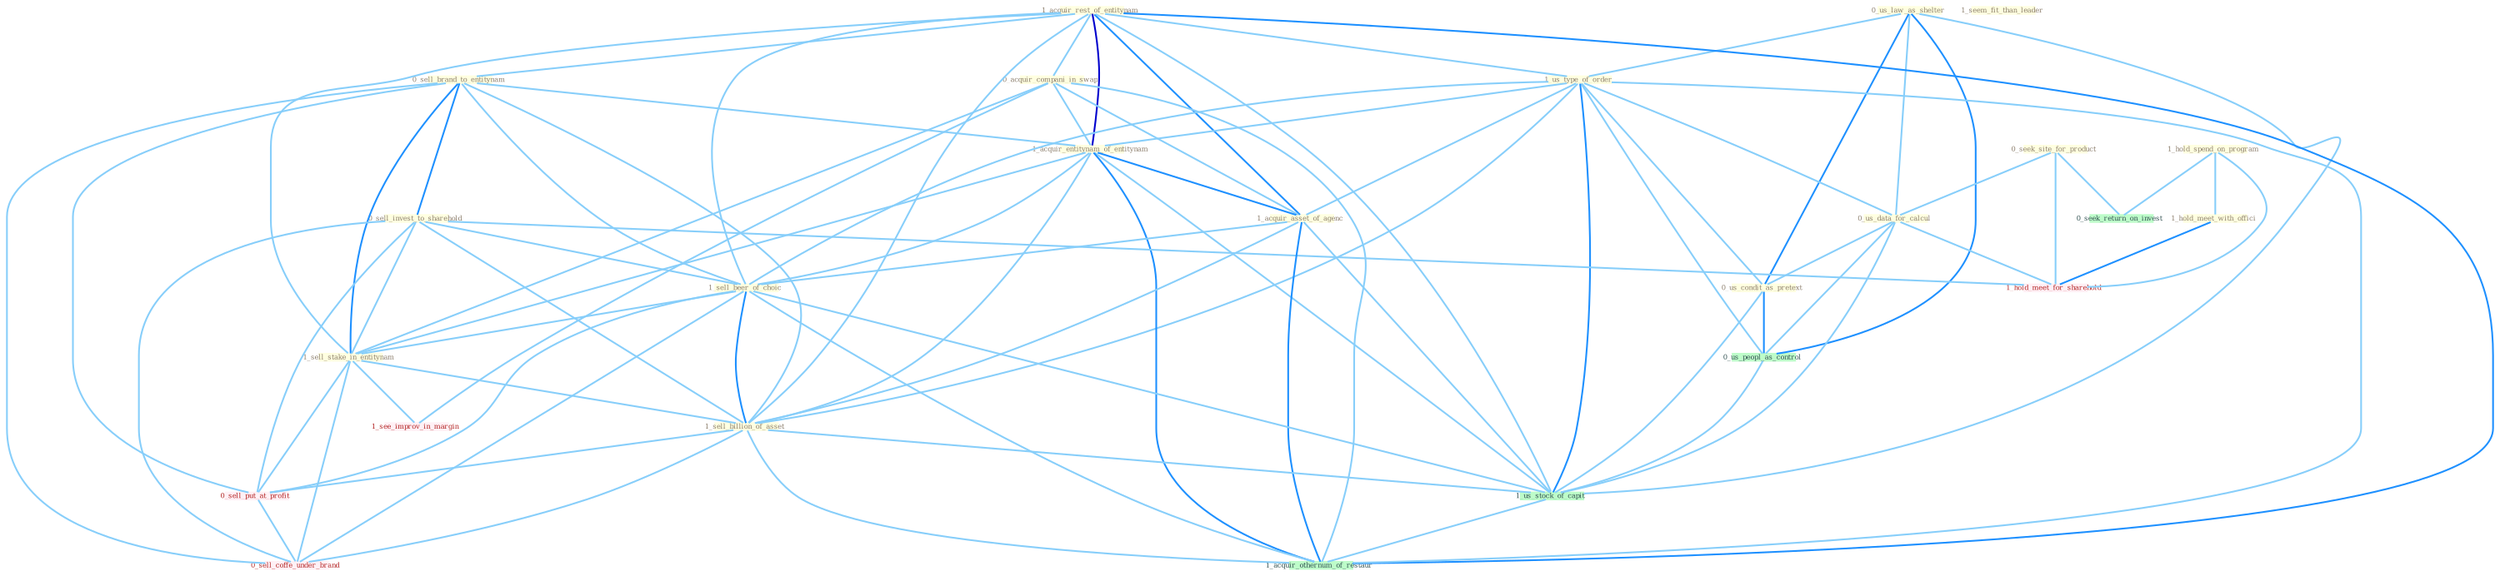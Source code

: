 Graph G{ 
    node
    [shape=polygon,style=filled,width=.5,height=.06,color="#BDFCC9",fixedsize=true,fontsize=4,
    fontcolor="#2f4f4f"];
    {node
    [color="#ffffe0", fontcolor="#8b7d6b"] "0_us_law_as_shelter " "1_acquir_rest_of_entitynam " "0_seek_site_for_product " "1_us_type_of_order " "0_sell_brand_to_entitynam " "0_acquir_compani_in_swap " "1_acquir_entitynam_of_entitynam " "1_seem_fit_than_leader " "0_sell_invest_to_sharehold " "1_hold_spend_on_program " "0_us_data_for_calcul " "0_us_condit_as_pretext " "1_acquir_asset_of_agenc " "1_sell_beer_of_choic " "1_hold_meet_with_offici " "1_sell_stake_in_entitynam " "1_sell_billion_of_asset "}
{node [color="#fff0f5", fontcolor="#b22222"] "0_sell_put_at_profit " "1_see_improv_in_margin " "0_sell_coffe_under_brand " "1_hold_meet_for_sharehold "}
edge [color="#B0E2FF"];

	"0_us_law_as_shelter " -- "1_us_type_of_order " [w="1", color="#87cefa" ];
	"0_us_law_as_shelter " -- "0_us_data_for_calcul " [w="1", color="#87cefa" ];
	"0_us_law_as_shelter " -- "0_us_condit_as_pretext " [w="2", color="#1e90ff" , len=0.8];
	"0_us_law_as_shelter " -- "0_us_peopl_as_control " [w="2", color="#1e90ff" , len=0.8];
	"0_us_law_as_shelter " -- "1_us_stock_of_capit " [w="1", color="#87cefa" ];
	"1_acquir_rest_of_entitynam " -- "1_us_type_of_order " [w="1", color="#87cefa" ];
	"1_acquir_rest_of_entitynam " -- "0_sell_brand_to_entitynam " [w="1", color="#87cefa" ];
	"1_acquir_rest_of_entitynam " -- "0_acquir_compani_in_swap " [w="1", color="#87cefa" ];
	"1_acquir_rest_of_entitynam " -- "1_acquir_entitynam_of_entitynam " [w="3", color="#0000cd" , len=0.6];
	"1_acquir_rest_of_entitynam " -- "1_acquir_asset_of_agenc " [w="2", color="#1e90ff" , len=0.8];
	"1_acquir_rest_of_entitynam " -- "1_sell_beer_of_choic " [w="1", color="#87cefa" ];
	"1_acquir_rest_of_entitynam " -- "1_sell_stake_in_entitynam " [w="1", color="#87cefa" ];
	"1_acquir_rest_of_entitynam " -- "1_sell_billion_of_asset " [w="1", color="#87cefa" ];
	"1_acquir_rest_of_entitynam " -- "1_us_stock_of_capit " [w="1", color="#87cefa" ];
	"1_acquir_rest_of_entitynam " -- "1_acquir_othernum_of_restaur " [w="2", color="#1e90ff" , len=0.8];
	"0_seek_site_for_product " -- "0_us_data_for_calcul " [w="1", color="#87cefa" ];
	"0_seek_site_for_product " -- "0_seek_return_on_invest " [w="1", color="#87cefa" ];
	"0_seek_site_for_product " -- "1_hold_meet_for_sharehold " [w="1", color="#87cefa" ];
	"1_us_type_of_order " -- "1_acquir_entitynam_of_entitynam " [w="1", color="#87cefa" ];
	"1_us_type_of_order " -- "0_us_data_for_calcul " [w="1", color="#87cefa" ];
	"1_us_type_of_order " -- "0_us_condit_as_pretext " [w="1", color="#87cefa" ];
	"1_us_type_of_order " -- "1_acquir_asset_of_agenc " [w="1", color="#87cefa" ];
	"1_us_type_of_order " -- "1_sell_beer_of_choic " [w="1", color="#87cefa" ];
	"1_us_type_of_order " -- "1_sell_billion_of_asset " [w="1", color="#87cefa" ];
	"1_us_type_of_order " -- "0_us_peopl_as_control " [w="1", color="#87cefa" ];
	"1_us_type_of_order " -- "1_us_stock_of_capit " [w="2", color="#1e90ff" , len=0.8];
	"1_us_type_of_order " -- "1_acquir_othernum_of_restaur " [w="1", color="#87cefa" ];
	"0_sell_brand_to_entitynam " -- "1_acquir_entitynam_of_entitynam " [w="1", color="#87cefa" ];
	"0_sell_brand_to_entitynam " -- "0_sell_invest_to_sharehold " [w="2", color="#1e90ff" , len=0.8];
	"0_sell_brand_to_entitynam " -- "1_sell_beer_of_choic " [w="1", color="#87cefa" ];
	"0_sell_brand_to_entitynam " -- "1_sell_stake_in_entitynam " [w="2", color="#1e90ff" , len=0.8];
	"0_sell_brand_to_entitynam " -- "1_sell_billion_of_asset " [w="1", color="#87cefa" ];
	"0_sell_brand_to_entitynam " -- "0_sell_put_at_profit " [w="1", color="#87cefa" ];
	"0_sell_brand_to_entitynam " -- "0_sell_coffe_under_brand " [w="1", color="#87cefa" ];
	"0_acquir_compani_in_swap " -- "1_acquir_entitynam_of_entitynam " [w="1", color="#87cefa" ];
	"0_acquir_compani_in_swap " -- "1_acquir_asset_of_agenc " [w="1", color="#87cefa" ];
	"0_acquir_compani_in_swap " -- "1_sell_stake_in_entitynam " [w="1", color="#87cefa" ];
	"0_acquir_compani_in_swap " -- "1_see_improv_in_margin " [w="1", color="#87cefa" ];
	"0_acquir_compani_in_swap " -- "1_acquir_othernum_of_restaur " [w="1", color="#87cefa" ];
	"1_acquir_entitynam_of_entitynam " -- "1_acquir_asset_of_agenc " [w="2", color="#1e90ff" , len=0.8];
	"1_acquir_entitynam_of_entitynam " -- "1_sell_beer_of_choic " [w="1", color="#87cefa" ];
	"1_acquir_entitynam_of_entitynam " -- "1_sell_stake_in_entitynam " [w="1", color="#87cefa" ];
	"1_acquir_entitynam_of_entitynam " -- "1_sell_billion_of_asset " [w="1", color="#87cefa" ];
	"1_acquir_entitynam_of_entitynam " -- "1_us_stock_of_capit " [w="1", color="#87cefa" ];
	"1_acquir_entitynam_of_entitynam " -- "1_acquir_othernum_of_restaur " [w="2", color="#1e90ff" , len=0.8];
	"0_sell_invest_to_sharehold " -- "1_sell_beer_of_choic " [w="1", color="#87cefa" ];
	"0_sell_invest_to_sharehold " -- "1_sell_stake_in_entitynam " [w="1", color="#87cefa" ];
	"0_sell_invest_to_sharehold " -- "1_sell_billion_of_asset " [w="1", color="#87cefa" ];
	"0_sell_invest_to_sharehold " -- "0_sell_put_at_profit " [w="1", color="#87cefa" ];
	"0_sell_invest_to_sharehold " -- "0_sell_coffe_under_brand " [w="1", color="#87cefa" ];
	"0_sell_invest_to_sharehold " -- "1_hold_meet_for_sharehold " [w="1", color="#87cefa" ];
	"1_hold_spend_on_program " -- "1_hold_meet_with_offici " [w="1", color="#87cefa" ];
	"1_hold_spend_on_program " -- "0_seek_return_on_invest " [w="1", color="#87cefa" ];
	"1_hold_spend_on_program " -- "1_hold_meet_for_sharehold " [w="1", color="#87cefa" ];
	"0_us_data_for_calcul " -- "0_us_condit_as_pretext " [w="1", color="#87cefa" ];
	"0_us_data_for_calcul " -- "0_us_peopl_as_control " [w="1", color="#87cefa" ];
	"0_us_data_for_calcul " -- "1_us_stock_of_capit " [w="1", color="#87cefa" ];
	"0_us_data_for_calcul " -- "1_hold_meet_for_sharehold " [w="1", color="#87cefa" ];
	"0_us_condit_as_pretext " -- "0_us_peopl_as_control " [w="2", color="#1e90ff" , len=0.8];
	"0_us_condit_as_pretext " -- "1_us_stock_of_capit " [w="1", color="#87cefa" ];
	"1_acquir_asset_of_agenc " -- "1_sell_beer_of_choic " [w="1", color="#87cefa" ];
	"1_acquir_asset_of_agenc " -- "1_sell_billion_of_asset " [w="1", color="#87cefa" ];
	"1_acquir_asset_of_agenc " -- "1_us_stock_of_capit " [w="1", color="#87cefa" ];
	"1_acquir_asset_of_agenc " -- "1_acquir_othernum_of_restaur " [w="2", color="#1e90ff" , len=0.8];
	"1_sell_beer_of_choic " -- "1_sell_stake_in_entitynam " [w="1", color="#87cefa" ];
	"1_sell_beer_of_choic " -- "1_sell_billion_of_asset " [w="2", color="#1e90ff" , len=0.8];
	"1_sell_beer_of_choic " -- "0_sell_put_at_profit " [w="1", color="#87cefa" ];
	"1_sell_beer_of_choic " -- "1_us_stock_of_capit " [w="1", color="#87cefa" ];
	"1_sell_beer_of_choic " -- "0_sell_coffe_under_brand " [w="1", color="#87cefa" ];
	"1_sell_beer_of_choic " -- "1_acquir_othernum_of_restaur " [w="1", color="#87cefa" ];
	"1_hold_meet_with_offici " -- "1_hold_meet_for_sharehold " [w="2", color="#1e90ff" , len=0.8];
	"1_sell_stake_in_entitynam " -- "1_sell_billion_of_asset " [w="1", color="#87cefa" ];
	"1_sell_stake_in_entitynam " -- "0_sell_put_at_profit " [w="1", color="#87cefa" ];
	"1_sell_stake_in_entitynam " -- "1_see_improv_in_margin " [w="1", color="#87cefa" ];
	"1_sell_stake_in_entitynam " -- "0_sell_coffe_under_brand " [w="1", color="#87cefa" ];
	"1_sell_billion_of_asset " -- "0_sell_put_at_profit " [w="1", color="#87cefa" ];
	"1_sell_billion_of_asset " -- "1_us_stock_of_capit " [w="1", color="#87cefa" ];
	"1_sell_billion_of_asset " -- "0_sell_coffe_under_brand " [w="1", color="#87cefa" ];
	"1_sell_billion_of_asset " -- "1_acquir_othernum_of_restaur " [w="1", color="#87cefa" ];
	"0_us_peopl_as_control " -- "1_us_stock_of_capit " [w="1", color="#87cefa" ];
	"0_sell_put_at_profit " -- "0_sell_coffe_under_brand " [w="1", color="#87cefa" ];
	"1_us_stock_of_capit " -- "1_acquir_othernum_of_restaur " [w="1", color="#87cefa" ];
}